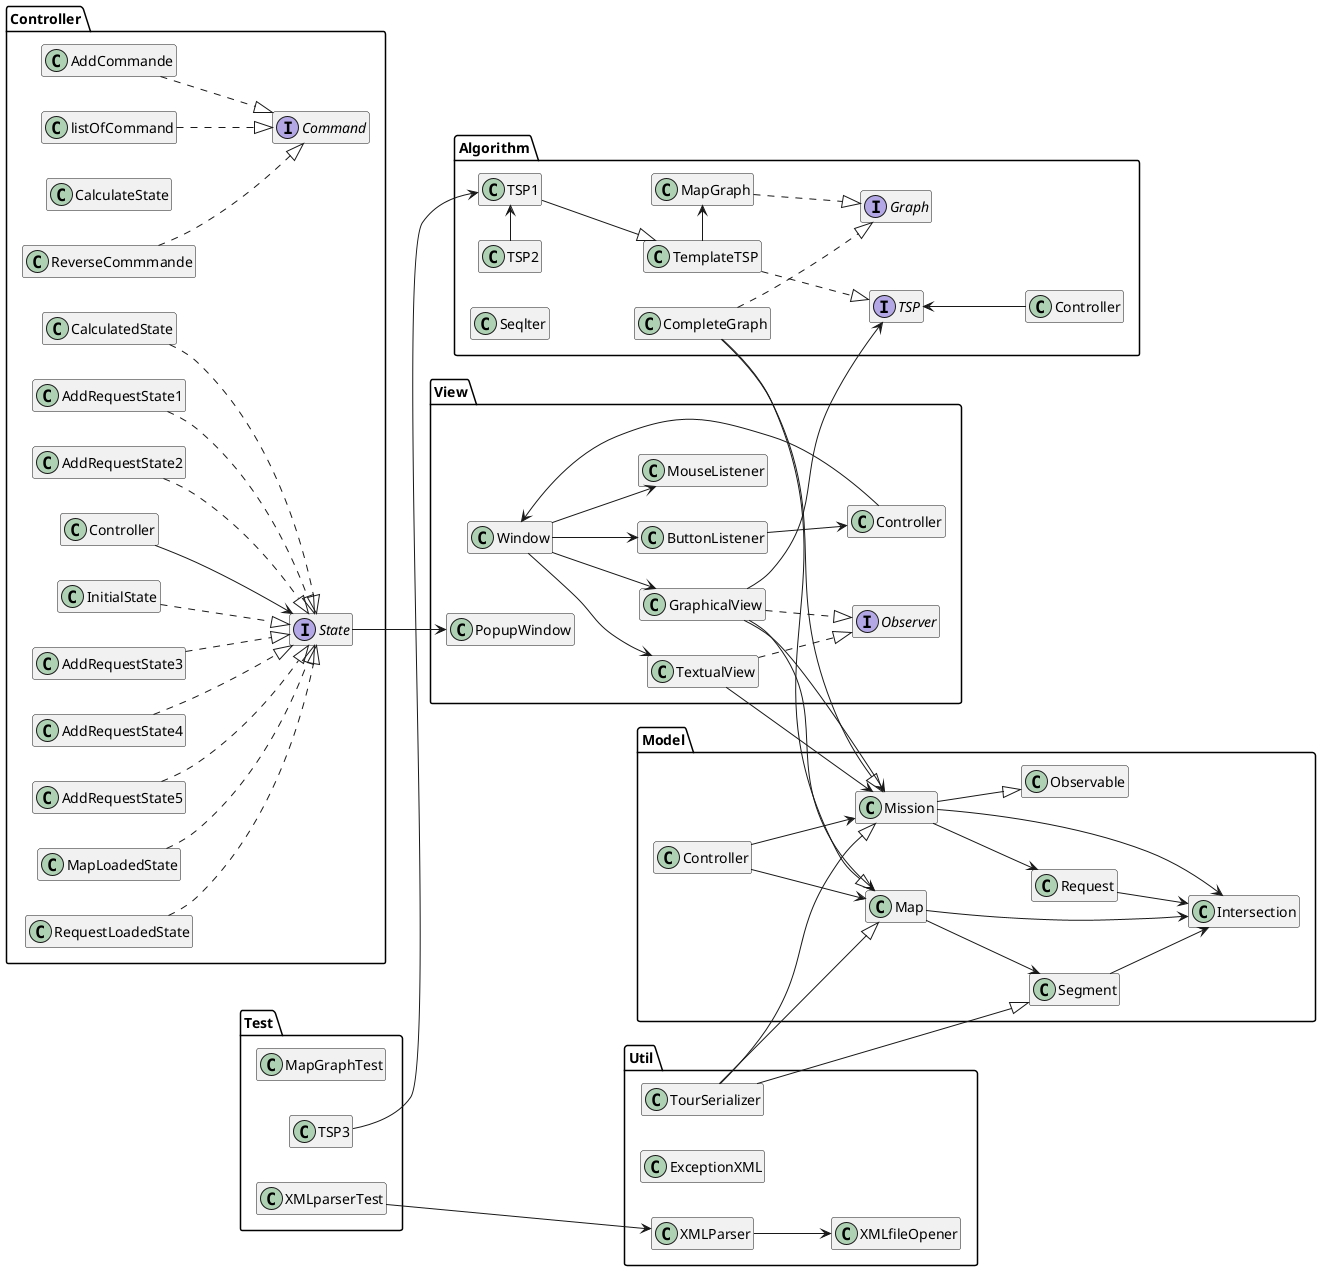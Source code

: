 @startuml

hide members
left to right direction
Package Controller{
    class Controller

    interface Command
    class InitialState
    class CalculateState
    class MapLoadedState
    class RequestLoadedState
    class listOfCommand
    class ReverseCommmande
    class AddCommande

    interface State
    Controller --> State
    InitialState ..|> State
    CalculatedState ..|> State
    MapLoadedState ..|> State
    RequestLoadedState ..|> State
    AddRequestState1..|> State
    AddRequestState2..|> State
    AddRequestState3..|> State
    AddRequestState4..|> State
    AddRequestState5..|> State

    listOfCommand ..|> Command
    ReverseCommmande ..|> Command
    AddCommande ..|> Command
}
Package Util{
    class XMLParser
    class XMLfileOpener
    class ExceptionXML
    class TourSerializer


    XMLParser --> XMLfileOpener

}
Package Algorithm{
    interface TSP
    class TSP1
    class TSP2
    class TemplateTSP
    interface Graph
    class CompleteGraph
    class MapGraph
    class Seqlter


    TSP2 -> TSP1
    TemplateTSP -> MapGraph
    Controller -up-> TSP
    TSP1 --|> TemplateTSP
    TemplateTSP ..|> TSP
    CompleteGraph..|> Graph
    MapGraph..|> Graph

}
Package Model{
    class Intersection
    class Map
    class Mission
    class Request
    class Segment
    class Observable

    CompleteGraph --|> Mission
    CompleteGraph --|> Map
    Mission --|> Observable
    TourSerializer --|> Map
    TourSerializer --|> Mission
    TourSerializer --|> Segment

    Map --> Intersection
    Map --> Segment
    Controller --> Map

    Controller --> Mission
    Mission --> Intersection
    Mission --> Request

    Request --> Intersection
    Segment --> Intersection

}
Package Test{
    class MapGraphTest
    class XMLparserTest
    class TSP3

    TSP3 --> TSP1
    XMLparserTest --> XMLParser
}
Package View{
    class Window
    class TextualView
    class GraphicalView
    class ButtonListener
    class MouseListener
    interface Observer
    class PopupWindow

    TextualView ..|> Observer
    GraphicalView ..|> Observer
    State --> PopupWindow
    Controller --> Window
    Window --> TextualView
    Window --> GraphicalView
    Window --> ButtonListener
    Window --> MouseListener

    TextualView --> Mission

    GraphicalView --> Map
    GraphicalView --> Mission
    GraphicalView --> TSP

    ButtonListener --> Controller

}




@enduml